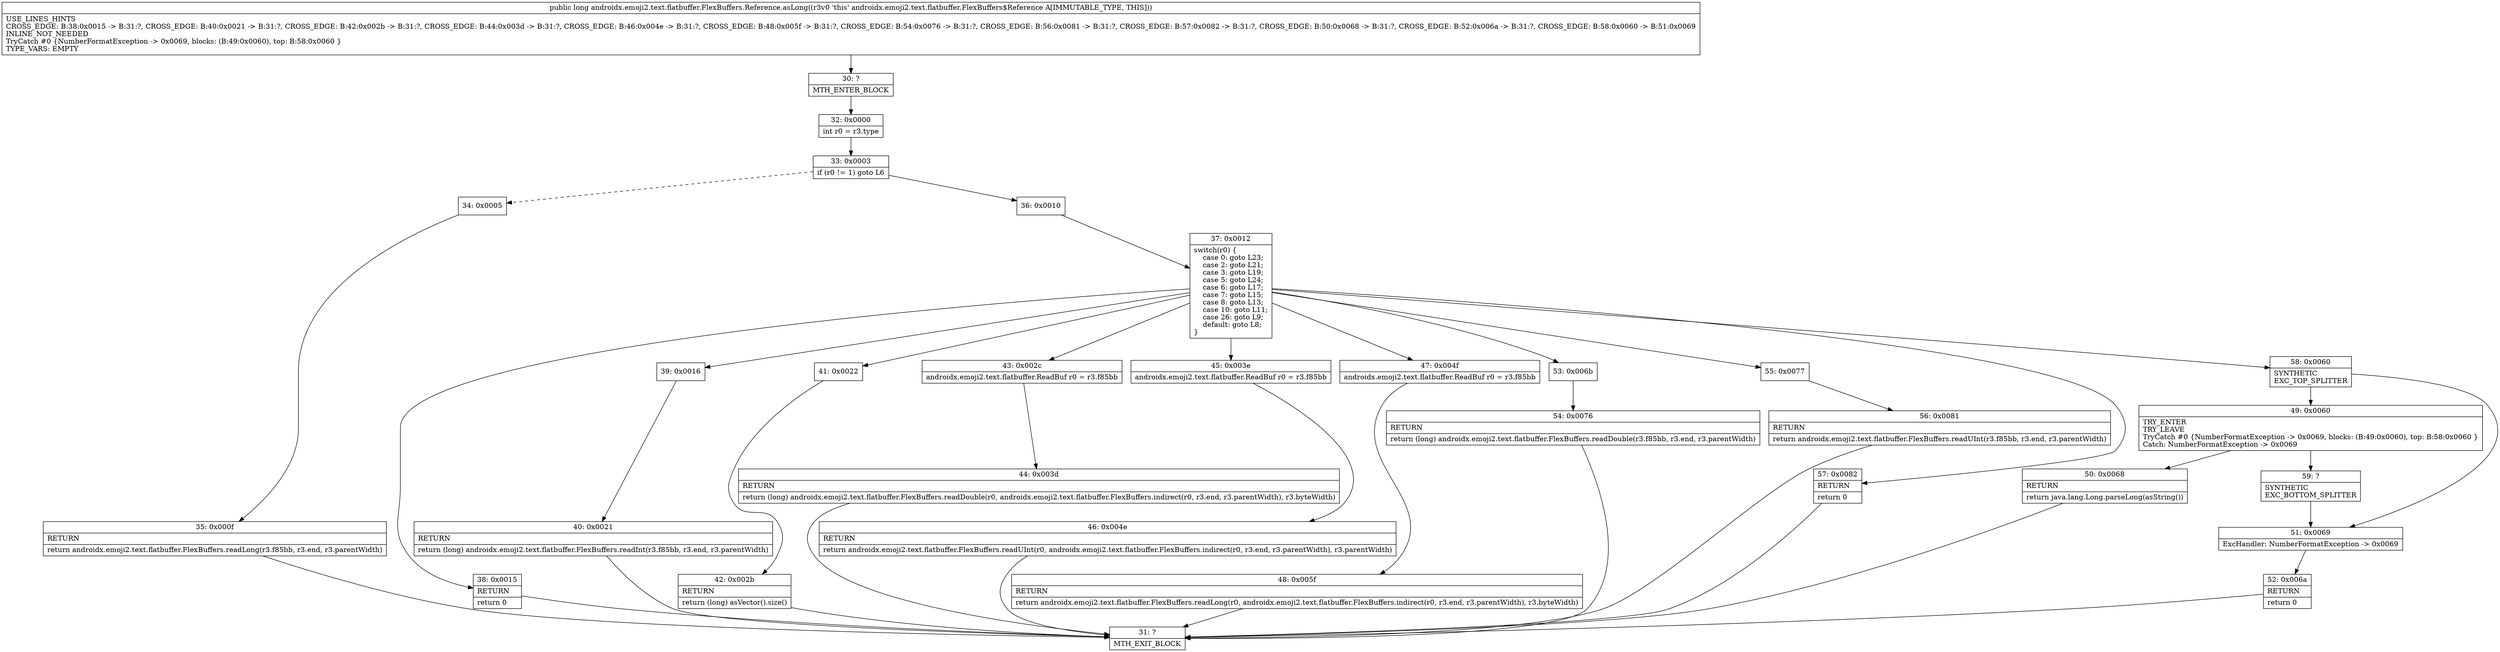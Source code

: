 digraph "CFG forandroidx.emoji2.text.flatbuffer.FlexBuffers.Reference.asLong()J" {
Node_30 [shape=record,label="{30\:\ ?|MTH_ENTER_BLOCK\l}"];
Node_32 [shape=record,label="{32\:\ 0x0000|int r0 = r3.type\l}"];
Node_33 [shape=record,label="{33\:\ 0x0003|if (r0 != 1) goto L6\l}"];
Node_34 [shape=record,label="{34\:\ 0x0005}"];
Node_35 [shape=record,label="{35\:\ 0x000f|RETURN\l|return androidx.emoji2.text.flatbuffer.FlexBuffers.readLong(r3.f85bb, r3.end, r3.parentWidth)\l}"];
Node_31 [shape=record,label="{31\:\ ?|MTH_EXIT_BLOCK\l}"];
Node_36 [shape=record,label="{36\:\ 0x0010}"];
Node_37 [shape=record,label="{37\:\ 0x0012|switch(r0) \{\l    case 0: goto L23;\l    case 2: goto L21;\l    case 3: goto L19;\l    case 5: goto L24;\l    case 6: goto L17;\l    case 7: goto L15;\l    case 8: goto L13;\l    case 10: goto L11;\l    case 26: goto L9;\l    default: goto L8;\l\}\l}"];
Node_38 [shape=record,label="{38\:\ 0x0015|RETURN\l|return 0\l}"];
Node_39 [shape=record,label="{39\:\ 0x0016}"];
Node_40 [shape=record,label="{40\:\ 0x0021|RETURN\l|return (long) androidx.emoji2.text.flatbuffer.FlexBuffers.readInt(r3.f85bb, r3.end, r3.parentWidth)\l}"];
Node_41 [shape=record,label="{41\:\ 0x0022}"];
Node_42 [shape=record,label="{42\:\ 0x002b|RETURN\l|return (long) asVector().size()\l}"];
Node_43 [shape=record,label="{43\:\ 0x002c|androidx.emoji2.text.flatbuffer.ReadBuf r0 = r3.f85bb\l}"];
Node_44 [shape=record,label="{44\:\ 0x003d|RETURN\l|return (long) androidx.emoji2.text.flatbuffer.FlexBuffers.readDouble(r0, androidx.emoji2.text.flatbuffer.FlexBuffers.indirect(r0, r3.end, r3.parentWidth), r3.byteWidth)\l}"];
Node_45 [shape=record,label="{45\:\ 0x003e|androidx.emoji2.text.flatbuffer.ReadBuf r0 = r3.f85bb\l}"];
Node_46 [shape=record,label="{46\:\ 0x004e|RETURN\l|return androidx.emoji2.text.flatbuffer.FlexBuffers.readUInt(r0, androidx.emoji2.text.flatbuffer.FlexBuffers.indirect(r0, r3.end, r3.parentWidth), r3.parentWidth)\l}"];
Node_47 [shape=record,label="{47\:\ 0x004f|androidx.emoji2.text.flatbuffer.ReadBuf r0 = r3.f85bb\l}"];
Node_48 [shape=record,label="{48\:\ 0x005f|RETURN\l|return androidx.emoji2.text.flatbuffer.FlexBuffers.readLong(r0, androidx.emoji2.text.flatbuffer.FlexBuffers.indirect(r0, r3.end, r3.parentWidth), r3.byteWidth)\l}"];
Node_53 [shape=record,label="{53\:\ 0x006b}"];
Node_54 [shape=record,label="{54\:\ 0x0076|RETURN\l|return (long) androidx.emoji2.text.flatbuffer.FlexBuffers.readDouble(r3.f85bb, r3.end, r3.parentWidth)\l}"];
Node_55 [shape=record,label="{55\:\ 0x0077}"];
Node_56 [shape=record,label="{56\:\ 0x0081|RETURN\l|return androidx.emoji2.text.flatbuffer.FlexBuffers.readUInt(r3.f85bb, r3.end, r3.parentWidth)\l}"];
Node_57 [shape=record,label="{57\:\ 0x0082|RETURN\l|return 0\l}"];
Node_58 [shape=record,label="{58\:\ 0x0060|SYNTHETIC\lEXC_TOP_SPLITTER\l}"];
Node_49 [shape=record,label="{49\:\ 0x0060|TRY_ENTER\lTRY_LEAVE\lTryCatch #0 \{NumberFormatException \-\> 0x0069, blocks: (B:49:0x0060), top: B:58:0x0060 \}\lCatch: NumberFormatException \-\> 0x0069\l}"];
Node_50 [shape=record,label="{50\:\ 0x0068|RETURN\l|return java.lang.Long.parseLong(asString())\l}"];
Node_59 [shape=record,label="{59\:\ ?|SYNTHETIC\lEXC_BOTTOM_SPLITTER\l}"];
Node_51 [shape=record,label="{51\:\ 0x0069|ExcHandler: NumberFormatException \-\> 0x0069\l}"];
Node_52 [shape=record,label="{52\:\ 0x006a|RETURN\l|return 0\l}"];
MethodNode[shape=record,label="{public long androidx.emoji2.text.flatbuffer.FlexBuffers.Reference.asLong((r3v0 'this' androidx.emoji2.text.flatbuffer.FlexBuffers$Reference A[IMMUTABLE_TYPE, THIS]))  | USE_LINES_HINTS\lCROSS_EDGE: B:38:0x0015 \-\> B:31:?, CROSS_EDGE: B:40:0x0021 \-\> B:31:?, CROSS_EDGE: B:42:0x002b \-\> B:31:?, CROSS_EDGE: B:44:0x003d \-\> B:31:?, CROSS_EDGE: B:46:0x004e \-\> B:31:?, CROSS_EDGE: B:48:0x005f \-\> B:31:?, CROSS_EDGE: B:54:0x0076 \-\> B:31:?, CROSS_EDGE: B:56:0x0081 \-\> B:31:?, CROSS_EDGE: B:57:0x0082 \-\> B:31:?, CROSS_EDGE: B:50:0x0068 \-\> B:31:?, CROSS_EDGE: B:52:0x006a \-\> B:31:?, CROSS_EDGE: B:58:0x0060 \-\> B:51:0x0069\lINLINE_NOT_NEEDED\lTryCatch #0 \{NumberFormatException \-\> 0x0069, blocks: (B:49:0x0060), top: B:58:0x0060 \}\lTYPE_VARS: EMPTY\l}"];
MethodNode -> Node_30;Node_30 -> Node_32;
Node_32 -> Node_33;
Node_33 -> Node_34[style=dashed];
Node_33 -> Node_36;
Node_34 -> Node_35;
Node_35 -> Node_31;
Node_36 -> Node_37;
Node_37 -> Node_38;
Node_37 -> Node_39;
Node_37 -> Node_41;
Node_37 -> Node_43;
Node_37 -> Node_45;
Node_37 -> Node_47;
Node_37 -> Node_53;
Node_37 -> Node_55;
Node_37 -> Node_57;
Node_37 -> Node_58;
Node_38 -> Node_31;
Node_39 -> Node_40;
Node_40 -> Node_31;
Node_41 -> Node_42;
Node_42 -> Node_31;
Node_43 -> Node_44;
Node_44 -> Node_31;
Node_45 -> Node_46;
Node_46 -> Node_31;
Node_47 -> Node_48;
Node_48 -> Node_31;
Node_53 -> Node_54;
Node_54 -> Node_31;
Node_55 -> Node_56;
Node_56 -> Node_31;
Node_57 -> Node_31;
Node_58 -> Node_49;
Node_58 -> Node_51;
Node_49 -> Node_50;
Node_49 -> Node_59;
Node_50 -> Node_31;
Node_59 -> Node_51;
Node_51 -> Node_52;
Node_52 -> Node_31;
}

